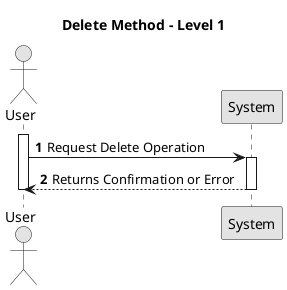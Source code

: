 ﻿@startuml

skinparam monochrome true
skinparam packageStyle rectangle
skinparam shadowing false

title Delete Method - Level 1

autonumber

actor "User" as User
participant "System"

activate User

    User -> System : Request Delete Operation
    activate System

    System --> User : Returns Confirmation or Error
    deactivate System

deactivate User

@enduml
